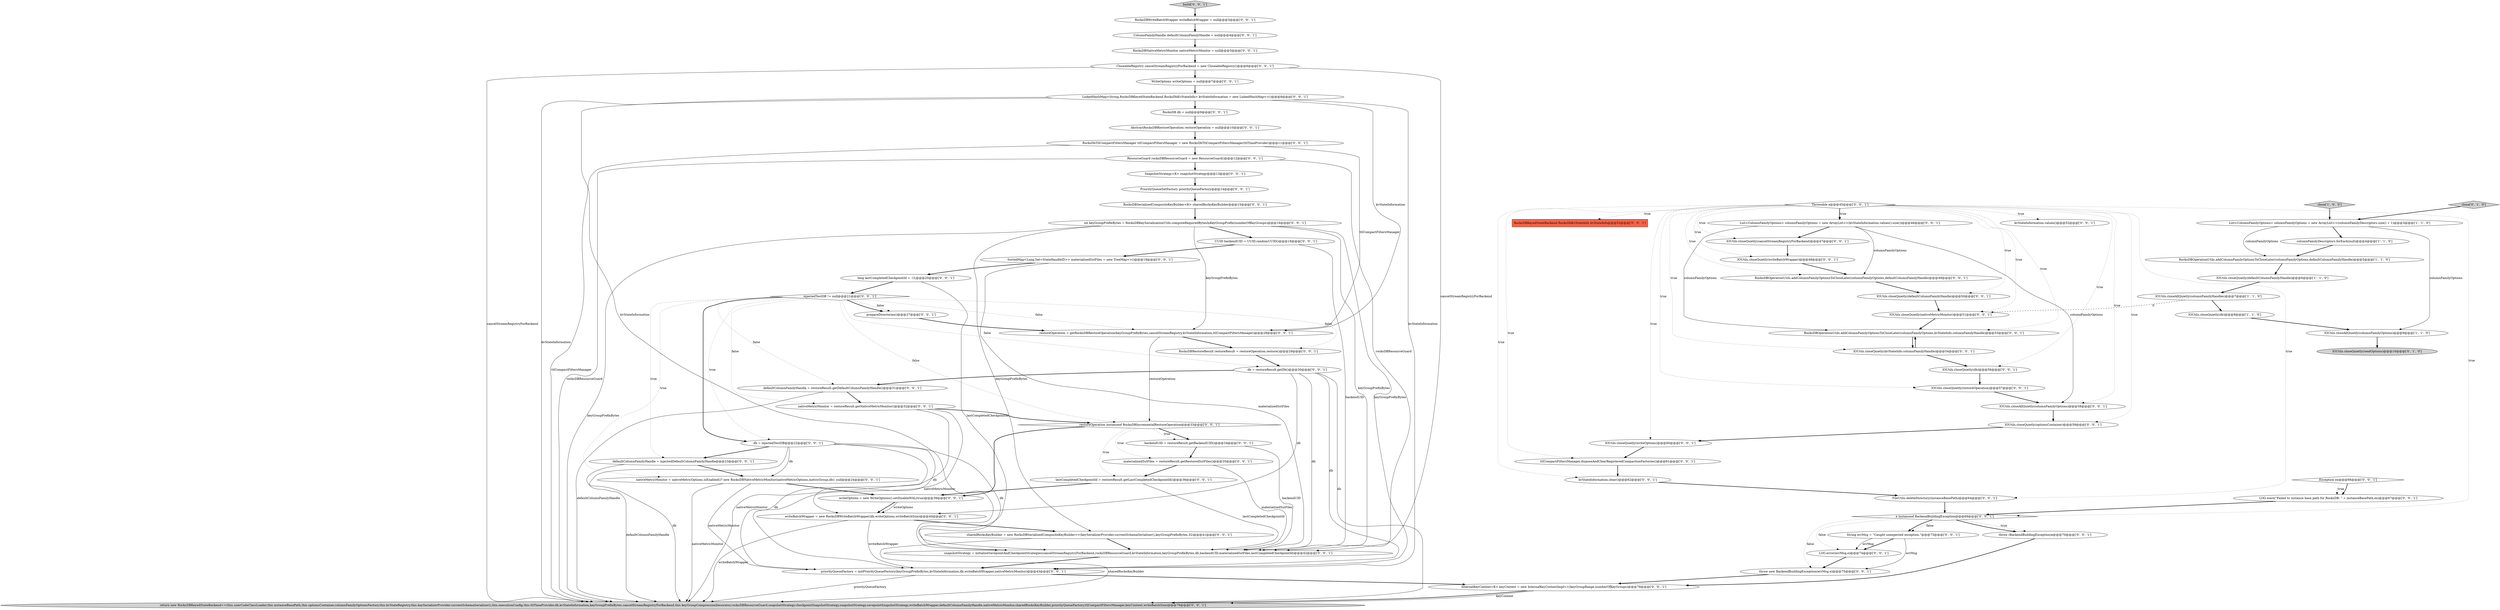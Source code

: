 digraph {
27 [style = filled, label = "List<ColumnFamilyOptions> columnFamilyOptions = new ArrayList<>(kvStateInformation.values().size())@@@46@@@['0', '0', '1']", fillcolor = white, shape = ellipse image = "AAA0AAABBB3BBB"];
71 [style = filled, label = "ResourceGuard rocksDBResourceGuard = new ResourceGuard()@@@12@@@['0', '0', '1']", fillcolor = white, shape = ellipse image = "AAA0AAABBB3BBB"];
9 [style = filled, label = "IOUtils.closeQuietly(readOptions)@@@10@@@['0', '1', '0']", fillcolor = lightgray, shape = ellipse image = "AAA1AAABBB2BBB"];
50 [style = filled, label = "nativeMetricMonitor = restoreResult.getNativeMetricMonitor()@@@32@@@['0', '0', '1']", fillcolor = white, shape = ellipse image = "AAA0AAABBB3BBB"];
69 [style = filled, label = "prepareDirectories()@@@27@@@['0', '0', '1']", fillcolor = white, shape = ellipse image = "AAA0AAABBB3BBB"];
5 [style = filled, label = "IOUtils.closeQuietly(defaultColumnFamilyHandle)@@@6@@@['1', '1', '0']", fillcolor = white, shape = ellipse image = "AAA0AAABBB1BBB"];
32 [style = filled, label = "restoreOperation instanceof RocksDBIncrementalRestoreOperation@@@33@@@['0', '0', '1']", fillcolor = white, shape = diamond image = "AAA0AAABBB3BBB"];
4 [style = filled, label = "IOUtils.closeAllQuietly(columnFamilyHandles)@@@7@@@['1', '1', '0']", fillcolor = white, shape = ellipse image = "AAA0AAABBB1BBB"];
57 [style = filled, label = "LOG.error(errMsg,e)@@@74@@@['0', '0', '1']", fillcolor = white, shape = ellipse image = "AAA0AAABBB3BBB"];
65 [style = filled, label = "writeOptions = new WriteOptions().setDisableWAL(true)@@@39@@@['0', '0', '1']", fillcolor = white, shape = ellipse image = "AAA0AAABBB3BBB"];
63 [style = filled, label = "CloseableRegistry cancelStreamRegistryForBackend = new CloseableRegistry()@@@6@@@['0', '0', '1']", fillcolor = white, shape = ellipse image = "AAA0AAABBB3BBB"];
55 [style = filled, label = "Throwable e@@@45@@@['0', '0', '1']", fillcolor = white, shape = diamond image = "AAA0AAABBB3BBB"];
53 [style = filled, label = "String errMsg = \"Caught unexpected exception.\"@@@73@@@['0', '0', '1']", fillcolor = white, shape = ellipse image = "AAA0AAABBB3BBB"];
3 [style = filled, label = "RocksDBOperationUtils.addColumnFamilyOptionsToCloseLater(columnFamilyOptions,defaultColumnFamilyHandle)@@@5@@@['1', '1', '0']", fillcolor = white, shape = ellipse image = "AAA0AAABBB1BBB"];
8 [style = filled, label = "close['0', '1', '0']", fillcolor = lightgray, shape = diamond image = "AAA0AAABBB2BBB"];
0 [style = filled, label = "IOUtils.closeAllQuietly(columnFamilyOptions)@@@9@@@['1', '1', '0']", fillcolor = white, shape = ellipse image = "AAA0AAABBB1BBB"];
40 [style = filled, label = "FileUtils.deleteDirectory(instanceBasePath)@@@64@@@['0', '0', '1']", fillcolor = white, shape = ellipse image = "AAA0AAABBB3BBB"];
64 [style = filled, label = "IOUtils.closeQuietly(writeOptions)@@@60@@@['0', '0', '1']", fillcolor = white, shape = ellipse image = "AAA0AAABBB3BBB"];
45 [style = filled, label = "IOUtils.closeQuietly(db)@@@56@@@['0', '0', '1']", fillcolor = white, shape = ellipse image = "AAA0AAABBB3BBB"];
16 [style = filled, label = "RocksDBWriteBatchWrapper writeBatchWrapper = null@@@3@@@['0', '0', '1']", fillcolor = white, shape = ellipse image = "AAA0AAABBB3BBB"];
17 [style = filled, label = "restoreOperation = getRocksDBRestoreOperation(keyGroupPrefixBytes,cancelStreamRegistry,kvStateInformation,ttlCompactFiltersManager)@@@28@@@['0', '0', '1']", fillcolor = white, shape = ellipse image = "AAA0AAABBB3BBB"];
52 [style = filled, label = "IOUtils.closeQuietly(optionsContainer)@@@59@@@['0', '0', '1']", fillcolor = white, shape = ellipse image = "AAA0AAABBB3BBB"];
37 [style = filled, label = "backendUID = restoreResult.getBackendUID()@@@34@@@['0', '0', '1']", fillcolor = white, shape = ellipse image = "AAA0AAABBB3BBB"];
67 [style = filled, label = "IOUtils.closeQuietly(cancelStreamRegistryForBackend)@@@47@@@['0', '0', '1']", fillcolor = white, shape = ellipse image = "AAA0AAABBB3BBB"];
44 [style = filled, label = "snapshotStrategy = initializeSavepointAndCheckpointStrategies(cancelStreamRegistryForBackend,rocksDBResourceGuard,kvStateInformation,keyGroupPrefixBytes,db,backendUID,materializedSstFiles,lastCompletedCheckpointId)@@@42@@@['0', '0', '1']", fillcolor = white, shape = ellipse image = "AAA0AAABBB3BBB"];
72 [style = filled, label = "SortedMap<Long,Set<StateHandleID>> materializedSstFiles = new TreeMap<>()@@@19@@@['0', '0', '1']", fillcolor = white, shape = ellipse image = "AAA0AAABBB3BBB"];
11 [style = filled, label = "Exception ex@@@66@@@['0', '0', '1']", fillcolor = white, shape = diamond image = "AAA0AAABBB3BBB"];
12 [style = filled, label = "throw new BackendBuildingException(errMsg,e)@@@75@@@['0', '0', '1']", fillcolor = white, shape = ellipse image = "AAA0AAABBB3BBB"];
29 [style = filled, label = "InternalKeyContext<K> keyContext = new InternalKeyContextImpl<>(keyGroupRange,numberOfKeyGroups)@@@78@@@['0', '0', '1']", fillcolor = white, shape = ellipse image = "AAA0AAABBB3BBB"];
41 [style = filled, label = "kvStateInformation.values()@@@52@@@['0', '0', '1']", fillcolor = white, shape = ellipse image = "AAA0AAABBB3BBB"];
15 [style = filled, label = "ColumnFamilyHandle defaultColumnFamilyHandle = null@@@4@@@['0', '0', '1']", fillcolor = white, shape = ellipse image = "AAA0AAABBB3BBB"];
13 [style = filled, label = "IOUtils.closeQuietly(restoreOperation)@@@57@@@['0', '0', '1']", fillcolor = white, shape = ellipse image = "AAA0AAABBB3BBB"];
42 [style = filled, label = "IOUtils.closeQuietly(kvStateInfo.columnFamilyHandle)@@@54@@@['0', '0', '1']", fillcolor = white, shape = ellipse image = "AAA0AAABBB3BBB"];
70 [style = filled, label = "return new RocksDBKeyedStateBackend<>(this.userCodeClassLoader,this.instanceBasePath,this.optionsContainer,columnFamilyOptionsFactory,this.kvStateRegistry,this.keySerializerProvider.currentSchemaSerializer(),this.executionConfig,this.ttlTimeProvider,db,kvStateInformation,keyGroupPrefixBytes,cancelStreamRegistryForBackend,this.keyGroupCompressionDecorator,rocksDBResourceGuard,snapshotStrategy.checkpointSnapshotStrategy,snapshotStrategy.savepointSnapshotStrategy,writeBatchWrapper,defaultColumnFamilyHandle,nativeMetricMonitor,sharedRocksKeyBuilder,priorityQueueFactory,ttlCompactFiltersManager,keyContext,writeBatchSize)@@@79@@@['0', '0', '1']", fillcolor = lightgray, shape = ellipse image = "AAA0AAABBB3BBB"];
10 [style = filled, label = "injectedTestDB != null@@@21@@@['0', '0', '1']", fillcolor = white, shape = diamond image = "AAA0AAABBB3BBB"];
47 [style = filled, label = "lastCompletedCheckpointId = restoreResult.getLastCompletedCheckpointId()@@@36@@@['0', '0', '1']", fillcolor = white, shape = ellipse image = "AAA0AAABBB3BBB"];
56 [style = filled, label = "RocksDBOperationUtils.addColumnFamilyOptionsToCloseLater(columnFamilyOptions,kvStateInfo.columnFamilyHandle)@@@53@@@['0', '0', '1']", fillcolor = white, shape = ellipse image = "AAA0AAABBB3BBB"];
2 [style = filled, label = "List<ColumnFamilyOptions> columnFamilyOptions = new ArrayList<>(columnFamilyDescriptors.size() + 1)@@@3@@@['1', '1', '0']", fillcolor = white, shape = ellipse image = "AAA0AAABBB1BBB"];
33 [style = filled, label = "AbstractRocksDBRestoreOperation restoreOperation = null@@@10@@@['0', '0', '1']", fillcolor = white, shape = ellipse image = "AAA0AAABBB3BBB"];
60 [style = filled, label = "UUID backendUID = UUID.randomUUID()@@@18@@@['0', '0', '1']", fillcolor = white, shape = ellipse image = "AAA0AAABBB3BBB"];
66 [style = filled, label = "kvStateInformation.clear()@@@62@@@['0', '0', '1']", fillcolor = white, shape = ellipse image = "AAA0AAABBB3BBB"];
25 [style = filled, label = "nativeMetricMonitor = nativeMetricOptions.isEnabled()? new RocksDBNativeMetricMonitor(nativeMetricOptions,metricGroup,db): null@@@24@@@['0', '0', '1']", fillcolor = white, shape = ellipse image = "AAA0AAABBB3BBB"];
54 [style = filled, label = "RocksDBSerializedCompositeKeyBuilder<K> sharedRocksKeyBuilder@@@15@@@['0', '0', '1']", fillcolor = white, shape = ellipse image = "AAA0AAABBB3BBB"];
68 [style = filled, label = "RocksDB db = null@@@9@@@['0', '0', '1']", fillcolor = white, shape = ellipse image = "AAA0AAABBB3BBB"];
24 [style = filled, label = "writeBatchWrapper = new RocksDBWriteBatchWrapper(db,writeOptions,writeBatchSize)@@@40@@@['0', '0', '1']", fillcolor = white, shape = ellipse image = "AAA0AAABBB3BBB"];
38 [style = filled, label = "IOUtils.closeQuietly(defaultColumnFamilyHandle)@@@50@@@['0', '0', '1']", fillcolor = white, shape = ellipse image = "AAA0AAABBB3BBB"];
18 [style = filled, label = "priorityQueueFactory = initPriorityQueueFactory(keyGroupPrefixBytes,kvStateInformation,db,writeBatchWrapper,nativeMetricMonitor)@@@43@@@['0', '0', '1']", fillcolor = white, shape = ellipse image = "AAA0AAABBB3BBB"];
43 [style = filled, label = "LinkedHashMap<String,RocksDBKeyedStateBackend.RocksDbKvStateInfo> kvStateInformation = new LinkedHashMap<>()@@@8@@@['0', '0', '1']", fillcolor = white, shape = ellipse image = "AAA0AAABBB3BBB"];
19 [style = filled, label = "PriorityQueueSetFactory priorityQueueFactory@@@14@@@['0', '0', '1']", fillcolor = white, shape = ellipse image = "AAA0AAABBB3BBB"];
14 [style = filled, label = "RocksDBNativeMetricMonitor nativeMetricMonitor = null@@@5@@@['0', '0', '1']", fillcolor = white, shape = ellipse image = "AAA0AAABBB3BBB"];
28 [style = filled, label = "build['0', '0', '1']", fillcolor = lightgray, shape = diamond image = "AAA0AAABBB3BBB"];
58 [style = filled, label = "db = restoreResult.getDb()@@@30@@@['0', '0', '1']", fillcolor = white, shape = ellipse image = "AAA0AAABBB3BBB"];
49 [style = filled, label = "LOG.warn(\"Failed to instance base path for RocksDB: \" + instanceBasePath,ex)@@@67@@@['0', '0', '1']", fillcolor = white, shape = ellipse image = "AAA0AAABBB3BBB"];
1 [style = filled, label = "columnFamilyDescriptors.forEach(null)@@@4@@@['1', '1', '0']", fillcolor = white, shape = ellipse image = "AAA0AAABBB1BBB"];
26 [style = filled, label = "db = injectedTestDB@@@22@@@['0', '0', '1']", fillcolor = white, shape = ellipse image = "AAA0AAABBB3BBB"];
30 [style = filled, label = "e instanceof BackendBuildingException@@@69@@@['0', '0', '1']", fillcolor = white, shape = diamond image = "AAA0AAABBB3BBB"];
36 [style = filled, label = "sharedRocksKeyBuilder = new RocksDBSerializedCompositeKeyBuilder<>(keySerializerProvider.currentSchemaSerializer(),keyGroupPrefixBytes,32)@@@41@@@['0', '0', '1']", fillcolor = white, shape = ellipse image = "AAA0AAABBB3BBB"];
59 [style = filled, label = "IOUtils.closeAllQuietly(columnFamilyOptions)@@@58@@@['0', '0', '1']", fillcolor = white, shape = ellipse image = "AAA0AAABBB3BBB"];
74 [style = filled, label = "RocksDBRestoreResult restoreResult = restoreOperation.restore()@@@29@@@['0', '0', '1']", fillcolor = white, shape = ellipse image = "AAA0AAABBB3BBB"];
31 [style = filled, label = "throw (BackendBuildingException)e@@@70@@@['0', '0', '1']", fillcolor = white, shape = ellipse image = "AAA0AAABBB3BBB"];
48 [style = filled, label = "RocksDbTtlCompactFiltersManager ttlCompactFiltersManager = new RocksDbTtlCompactFiltersManager(ttlTimeProvider)@@@11@@@['0', '0', '1']", fillcolor = white, shape = ellipse image = "AAA0AAABBB3BBB"];
7 [style = filled, label = "close['1', '0', '0']", fillcolor = lightgray, shape = diamond image = "AAA0AAABBB1BBB"];
35 [style = filled, label = "defaultColumnFamilyHandle = injectedDefaultColumnFamilyHandle@@@23@@@['0', '0', '1']", fillcolor = white, shape = ellipse image = "AAA0AAABBB3BBB"];
6 [style = filled, label = "IOUtils.closeQuietly(db)@@@8@@@['1', '1', '0']", fillcolor = white, shape = ellipse image = "AAA0AAABBB1BBB"];
23 [style = filled, label = "RocksDBKeyedStateBackend.RocksDbKvStateInfo kvStateInfo@@@52@@@['0', '0', '1']", fillcolor = tomato, shape = box image = "AAA0AAABBB3BBB"];
61 [style = filled, label = "materializedSstFiles = restoreResult.getRestoredSstFiles()@@@35@@@['0', '0', '1']", fillcolor = white, shape = ellipse image = "AAA0AAABBB3BBB"];
62 [style = filled, label = "RocksDBOperationUtils.addColumnFamilyOptionsToCloseLater(columnFamilyOptions,defaultColumnFamilyHandle)@@@49@@@['0', '0', '1']", fillcolor = white, shape = ellipse image = "AAA0AAABBB3BBB"];
22 [style = filled, label = "defaultColumnFamilyHandle = restoreResult.getDefaultColumnFamilyHandle()@@@31@@@['0', '0', '1']", fillcolor = white, shape = ellipse image = "AAA0AAABBB3BBB"];
46 [style = filled, label = "SnapshotStrategy<K> snapshotStrategy@@@13@@@['0', '0', '1']", fillcolor = white, shape = ellipse image = "AAA0AAABBB3BBB"];
21 [style = filled, label = "int keyGroupPrefixBytes = RocksDBKeySerializationUtils.computeRequiredBytesInKeyGroupPrefix(numberOfKeyGroups)@@@16@@@['0', '0', '1']", fillcolor = white, shape = ellipse image = "AAA0AAABBB3BBB"];
20 [style = filled, label = "IOUtils.closeQuietly(nativeMetricMonitor)@@@51@@@['0', '0', '1']", fillcolor = white, shape = ellipse image = "AAA0AAABBB3BBB"];
34 [style = filled, label = "IOUtils.closeQuietly(writeBatchWrapper)@@@48@@@['0', '0', '1']", fillcolor = white, shape = ellipse image = "AAA0AAABBB3BBB"];
39 [style = filled, label = "ttlCompactFiltersManager.disposeAndClearRegisteredCompactionFactories()@@@61@@@['0', '0', '1']", fillcolor = white, shape = ellipse image = "AAA0AAABBB3BBB"];
73 [style = filled, label = "WriteOptions writeOptions = null@@@7@@@['0', '0', '1']", fillcolor = white, shape = ellipse image = "AAA0AAABBB3BBB"];
51 [style = filled, label = "long lastCompletedCheckpointId = -1L@@@20@@@['0', '0', '1']", fillcolor = white, shape = ellipse image = "AAA0AAABBB3BBB"];
49->30 [style = bold, label=""];
58->22 [style = bold, label=""];
4->6 [style = bold, label=""];
55->64 [style = dotted, label="true"];
54->21 [style = bold, label=""];
28->16 [style = bold, label=""];
35->70 [style = solid, label="defaultColumnFamilyHandle"];
21->70 [style = solid, label="keyGroupPrefixBytes"];
21->18 [style = solid, label="keyGroupPrefixBytes"];
36->70 [style = solid, label="sharedRocksKeyBuilder"];
33->48 [style = bold, label=""];
26->35 [style = bold, label=""];
32->37 [style = bold, label=""];
59->52 [style = bold, label=""];
2->3 [style = solid, label="columnFamilyOptions"];
64->39 [style = bold, label=""];
51->44 [style = solid, label="lastCompletedCheckpointId"];
18->70 [style = solid, label="priorityQueueFactory"];
52->64 [style = bold, label=""];
37->44 [style = solid, label="backendUID"];
11->49 [style = bold, label=""];
56->42 [style = bold, label=""];
43->17 [style = solid, label="kvStateInformation"];
43->44 [style = solid, label="kvStateInformation"];
10->26 [style = dotted, label="true"];
25->18 [style = solid, label="nativeMetricMonitor"];
30->31 [style = dotted, label="true"];
20->56 [style = bold, label=""];
2->1 [style = bold, label=""];
61->47 [style = bold, label=""];
10->50 [style = dotted, label="false"];
45->13 [style = bold, label=""];
39->66 [style = bold, label=""];
26->18 [style = solid, label="db"];
22->50 [style = bold, label=""];
65->24 [style = bold, label=""];
30->53 [style = dotted, label="false"];
31->29 [style = bold, label=""];
63->44 [style = solid, label="cancelStreamRegistryForBackend"];
53->12 [style = solid, label="errMsg"];
69->17 [style = bold, label=""];
55->39 [style = dotted, label="true"];
40->30 [style = bold, label=""];
27->62 [style = solid, label="columnFamilyOptions"];
24->18 [style = solid, label="writeBatchWrapper"];
50->32 [style = bold, label=""];
66->40 [style = bold, label=""];
44->18 [style = bold, label=""];
29->70 [style = bold, label=""];
61->44 [style = solid, label="materializedSstFiles"];
63->73 [style = bold, label=""];
27->56 [style = solid, label="columnFamilyOptions"];
30->57 [style = dotted, label="false"];
72->51 [style = bold, label=""];
50->70 [style = solid, label="nativeMetricMonitor"];
43->70 [style = solid, label="kvStateInformation"];
48->71 [style = bold, label=""];
10->17 [style = dotted, label="false"];
32->47 [style = dotted, label="true"];
58->18 [style = solid, label="db"];
62->38 [style = bold, label=""];
30->31 [style = bold, label=""];
55->67 [style = dotted, label="true"];
55->52 [style = dotted, label="true"];
8->2 [style = bold, label=""];
17->74 [style = bold, label=""];
55->27 [style = bold, label=""];
25->70 [style = solid, label="nativeMetricMonitor"];
46->19 [style = bold, label=""];
26->24 [style = solid, label="db"];
12->29 [style = bold, label=""];
35->25 [style = bold, label=""];
65->24 [style = solid, label="writeOptions"];
55->13 [style = dotted, label="true"];
67->34 [style = bold, label=""];
18->29 [style = bold, label=""];
10->26 [style = bold, label=""];
58->70 [style = solid, label="db"];
51->10 [style = bold, label=""];
7->2 [style = bold, label=""];
10->74 [style = dotted, label="false"];
26->25 [style = solid, label="db"];
55->23 [style = dotted, label="true"];
13->59 [style = bold, label=""];
71->46 [style = bold, label=""];
29->70 [style = solid, label="keyContext"];
30->12 [style = dotted, label="false"];
37->61 [style = bold, label=""];
58->24 [style = solid, label="db"];
6->0 [style = bold, label=""];
74->58 [style = bold, label=""];
57->12 [style = bold, label=""];
27->59 [style = solid, label="columnFamilyOptions"];
10->69 [style = dotted, label="false"];
5->4 [style = bold, label=""];
53->57 [style = bold, label=""];
21->17 [style = solid, label="keyGroupPrefixBytes"];
26->70 [style = solid, label="db"];
55->45 [style = dotted, label="true"];
15->14 [style = bold, label=""];
21->36 [style = solid, label="keyGroupPrefixBytes"];
36->44 [style = bold, label=""];
21->60 [style = bold, label=""];
10->35 [style = dotted, label="true"];
55->30 [style = dotted, label="true"];
48->17 [style = solid, label="ttlCompactFiltersManager"];
19->54 [style = bold, label=""];
50->18 [style = solid, label="nativeMetricMonitor"];
71->44 [style = solid, label="rocksDBResourceGuard"];
71->70 [style = solid, label="rocksDBResourceGuard"];
55->20 [style = dotted, label="true"];
10->69 [style = bold, label=""];
30->53 [style = bold, label=""];
14->63 [style = bold, label=""];
42->45 [style = bold, label=""];
53->57 [style = solid, label="errMsg"];
60->44 [style = solid, label="backendUID"];
26->44 [style = solid, label="db"];
72->44 [style = solid, label="materializedSstFiles"];
2->0 [style = solid, label="columnFamilyOptions"];
60->72 [style = bold, label=""];
25->65 [style = bold, label=""];
55->34 [style = dotted, label="true"];
10->32 [style = dotted, label="false"];
55->27 [style = dotted, label="true"];
73->43 [style = bold, label=""];
43->18 [style = solid, label="kvStateInformation"];
17->32 [style = solid, label="restoreOperation"];
55->56 [style = dotted, label="true"];
24->36 [style = bold, label=""];
55->41 [style = dotted, label="true"];
55->62 [style = dotted, label="true"];
24->70 [style = solid, label="writeBatchWrapper"];
0->9 [style = bold, label=""];
16->15 [style = bold, label=""];
34->62 [style = bold, label=""];
47->65 [style = bold, label=""];
63->70 [style = solid, label="cancelStreamRegistryForBackend"];
3->5 [style = bold, label=""];
47->44 [style = solid, label="lastCompletedCheckpointId"];
10->22 [style = dotted, label="false"];
55->42 [style = dotted, label="true"];
55->59 [style = dotted, label="true"];
21->44 [style = solid, label="keyGroupPrefixBytes"];
1->3 [style = bold, label=""];
48->70 [style = solid, label="ttlCompactFiltersManager"];
32->65 [style = bold, label=""];
10->25 [style = dotted, label="true"];
32->37 [style = dotted, label="true"];
55->66 [style = dotted, label="true"];
32->61 [style = dotted, label="true"];
27->67 [style = bold, label=""];
10->58 [style = dotted, label="false"];
43->68 [style = bold, label=""];
58->44 [style = solid, label="db"];
55->40 [style = dotted, label="true"];
55->38 [style = dotted, label="true"];
68->33 [style = bold, label=""];
4->20 [style = dashed, label="0"];
38->20 [style = bold, label=""];
42->56 [style = bold, label=""];
22->70 [style = solid, label="defaultColumnFamilyHandle"];
11->49 [style = dotted, label="true"];
}

